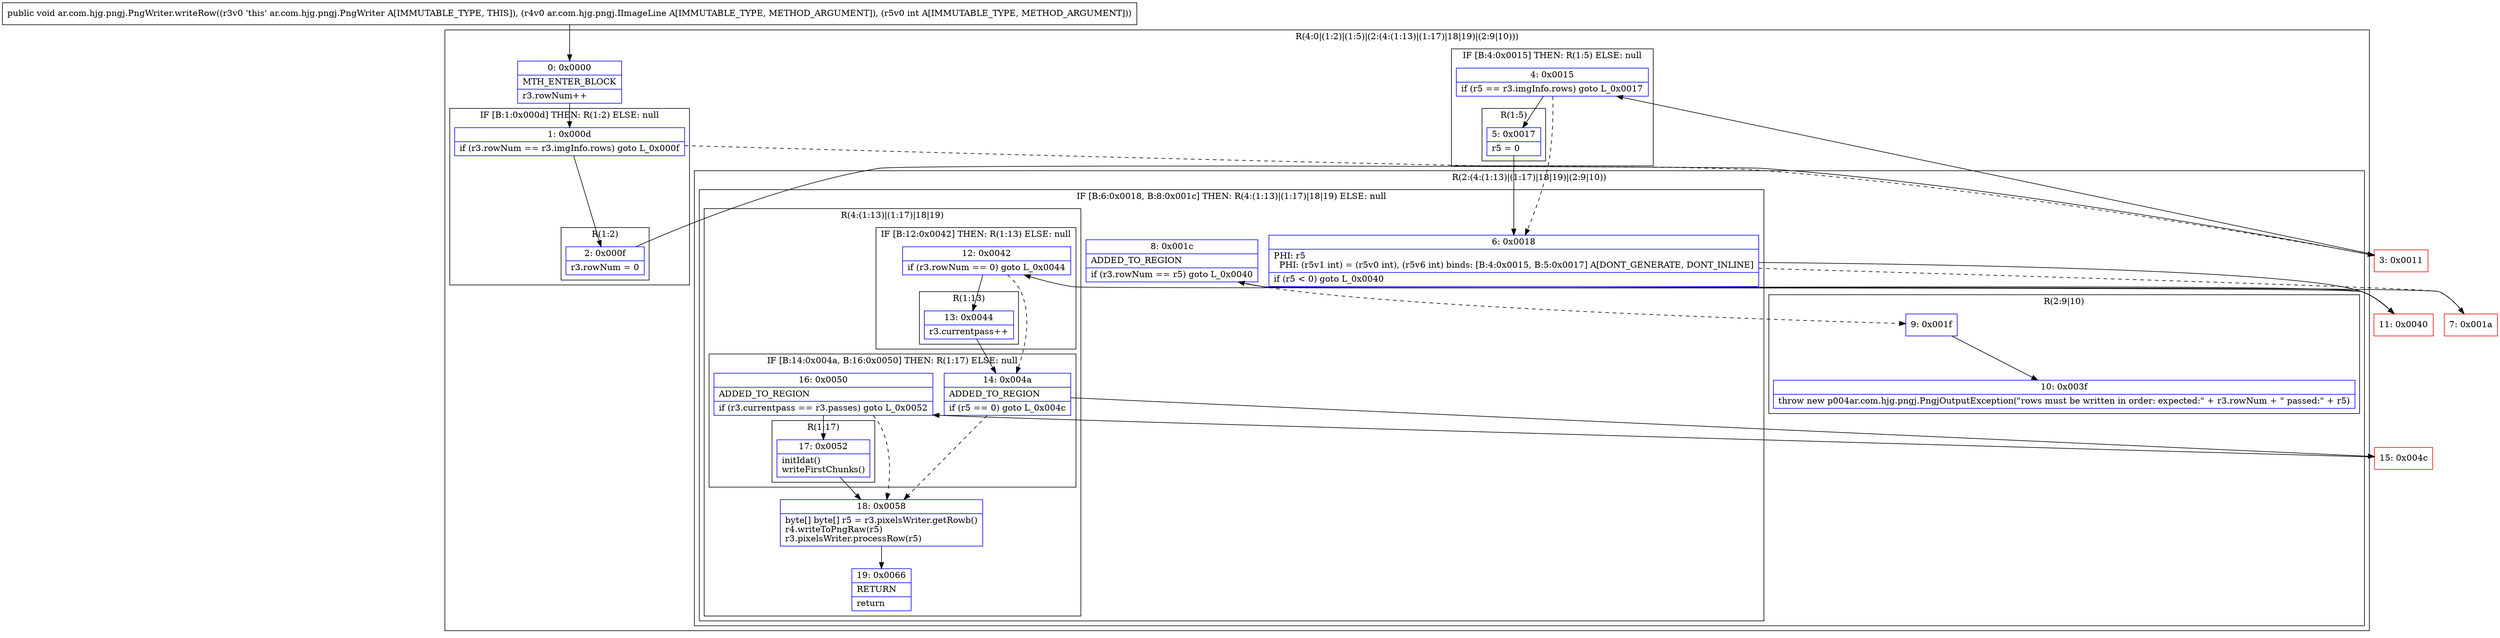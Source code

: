 digraph "CFG forar.com.hjg.pngj.PngWriter.writeRow(Lar\/com\/hjg\/pngj\/IImageLine;I)V" {
subgraph cluster_Region_1432138595 {
label = "R(4:0|(1:2)|(1:5)|(2:(4:(1:13)|(1:17)|18|19)|(2:9|10)))";
node [shape=record,color=blue];
Node_0 [shape=record,label="{0\:\ 0x0000|MTH_ENTER_BLOCK\l|r3.rowNum++\l}"];
subgraph cluster_IfRegion_1631521600 {
label = "IF [B:1:0x000d] THEN: R(1:2) ELSE: null";
node [shape=record,color=blue];
Node_1 [shape=record,label="{1\:\ 0x000d|if (r3.rowNum == r3.imgInfo.rows) goto L_0x000f\l}"];
subgraph cluster_Region_260189937 {
label = "R(1:2)";
node [shape=record,color=blue];
Node_2 [shape=record,label="{2\:\ 0x000f|r3.rowNum = 0\l}"];
}
}
subgraph cluster_IfRegion_1040681681 {
label = "IF [B:4:0x0015] THEN: R(1:5) ELSE: null";
node [shape=record,color=blue];
Node_4 [shape=record,label="{4\:\ 0x0015|if (r5 == r3.imgInfo.rows) goto L_0x0017\l}"];
subgraph cluster_Region_242282969 {
label = "R(1:5)";
node [shape=record,color=blue];
Node_5 [shape=record,label="{5\:\ 0x0017|r5 = 0\l}"];
}
}
subgraph cluster_Region_386702940 {
label = "R(2:(4:(1:13)|(1:17)|18|19)|(2:9|10))";
node [shape=record,color=blue];
subgraph cluster_IfRegion_157798378 {
label = "IF [B:6:0x0018, B:8:0x001c] THEN: R(4:(1:13)|(1:17)|18|19) ELSE: null";
node [shape=record,color=blue];
Node_6 [shape=record,label="{6\:\ 0x0018|PHI: r5 \l  PHI: (r5v1 int) = (r5v0 int), (r5v6 int) binds: [B:4:0x0015, B:5:0x0017] A[DONT_GENERATE, DONT_INLINE]\l|if (r5 \< 0) goto L_0x0040\l}"];
Node_8 [shape=record,label="{8\:\ 0x001c|ADDED_TO_REGION\l|if (r3.rowNum == r5) goto L_0x0040\l}"];
subgraph cluster_Region_211967089 {
label = "R(4:(1:13)|(1:17)|18|19)";
node [shape=record,color=blue];
subgraph cluster_IfRegion_196381973 {
label = "IF [B:12:0x0042] THEN: R(1:13) ELSE: null";
node [shape=record,color=blue];
Node_12 [shape=record,label="{12\:\ 0x0042|if (r3.rowNum == 0) goto L_0x0044\l}"];
subgraph cluster_Region_46353283 {
label = "R(1:13)";
node [shape=record,color=blue];
Node_13 [shape=record,label="{13\:\ 0x0044|r3.currentpass++\l}"];
}
}
subgraph cluster_IfRegion_1900993529 {
label = "IF [B:14:0x004a, B:16:0x0050] THEN: R(1:17) ELSE: null";
node [shape=record,color=blue];
Node_14 [shape=record,label="{14\:\ 0x004a|ADDED_TO_REGION\l|if (r5 == 0) goto L_0x004c\l}"];
Node_16 [shape=record,label="{16\:\ 0x0050|ADDED_TO_REGION\l|if (r3.currentpass == r3.passes) goto L_0x0052\l}"];
subgraph cluster_Region_1189167781 {
label = "R(1:17)";
node [shape=record,color=blue];
Node_17 [shape=record,label="{17\:\ 0x0052|initIdat()\lwriteFirstChunks()\l}"];
}
}
Node_18 [shape=record,label="{18\:\ 0x0058|byte[] byte[] r5 = r3.pixelsWriter.getRowb()\lr4.writeToPngRaw(r5)\lr3.pixelsWriter.processRow(r5)\l}"];
Node_19 [shape=record,label="{19\:\ 0x0066|RETURN\l|return\l}"];
}
}
subgraph cluster_Region_1771221833 {
label = "R(2:9|10)";
node [shape=record,color=blue];
Node_9 [shape=record,label="{9\:\ 0x001f}"];
Node_10 [shape=record,label="{10\:\ 0x003f|throw new p004ar.com.hjg.pngj.PngjOutputException(\"rows must be written in order: expected:\" + r3.rowNum + \" passed:\" + r5)\l}"];
}
}
}
Node_3 [shape=record,color=red,label="{3\:\ 0x0011}"];
Node_7 [shape=record,color=red,label="{7\:\ 0x001a}"];
Node_11 [shape=record,color=red,label="{11\:\ 0x0040}"];
Node_15 [shape=record,color=red,label="{15\:\ 0x004c}"];
MethodNode[shape=record,label="{public void ar.com.hjg.pngj.PngWriter.writeRow((r3v0 'this' ar.com.hjg.pngj.PngWriter A[IMMUTABLE_TYPE, THIS]), (r4v0 ar.com.hjg.pngj.IImageLine A[IMMUTABLE_TYPE, METHOD_ARGUMENT]), (r5v0 int A[IMMUTABLE_TYPE, METHOD_ARGUMENT])) }"];
MethodNode -> Node_0;
Node_0 -> Node_1;
Node_1 -> Node_2;
Node_1 -> Node_3[style=dashed];
Node_2 -> Node_3;
Node_4 -> Node_5;
Node_4 -> Node_6[style=dashed];
Node_5 -> Node_6;
Node_6 -> Node_7[style=dashed];
Node_6 -> Node_11;
Node_8 -> Node_9[style=dashed];
Node_8 -> Node_11;
Node_12 -> Node_13;
Node_12 -> Node_14[style=dashed];
Node_13 -> Node_14;
Node_14 -> Node_15;
Node_14 -> Node_18[style=dashed];
Node_16 -> Node_17;
Node_16 -> Node_18[style=dashed];
Node_17 -> Node_18;
Node_18 -> Node_19;
Node_9 -> Node_10;
Node_3 -> Node_4;
Node_7 -> Node_8;
Node_11 -> Node_12;
Node_15 -> Node_16;
}

